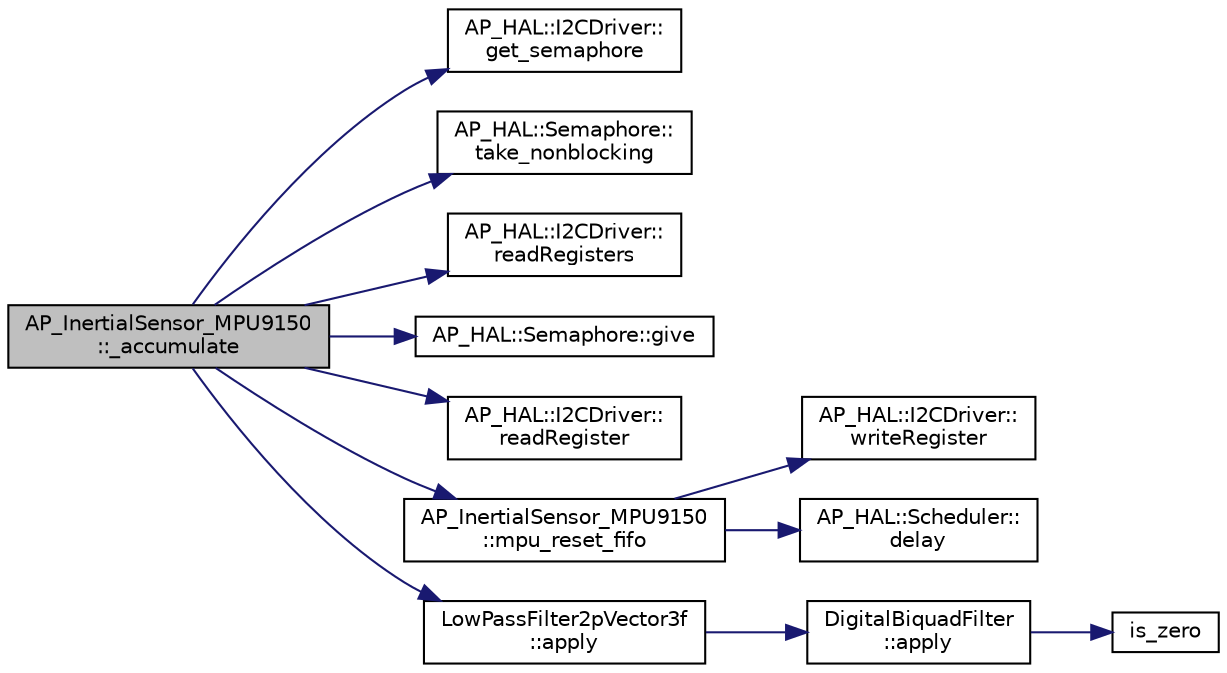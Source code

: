 digraph "AP_InertialSensor_MPU9150::_accumulate"
{
 // INTERACTIVE_SVG=YES
  edge [fontname="Helvetica",fontsize="10",labelfontname="Helvetica",labelfontsize="10"];
  node [fontname="Helvetica",fontsize="10",shape=record];
  rankdir="LR";
  Node1 [label="AP_InertialSensor_MPU9150\l::_accumulate",height=0.2,width=0.4,color="black", fillcolor="grey75", style="filled" fontcolor="black"];
  Node1 -> Node2 [color="midnightblue",fontsize="10",style="solid",fontname="Helvetica"];
  Node2 [label="AP_HAL::I2CDriver::\lget_semaphore",height=0.2,width=0.4,color="black", fillcolor="white", style="filled",URL="$classAP__HAL_1_1I2CDriver.html#a373424b46be08ef36d53844f88b5398e"];
  Node1 -> Node3 [color="midnightblue",fontsize="10",style="solid",fontname="Helvetica"];
  Node3 [label="AP_HAL::Semaphore::\ltake_nonblocking",height=0.2,width=0.4,color="black", fillcolor="white", style="filled",URL="$classAP__HAL_1_1Semaphore.html#a266e91db5eecb64d8b934d09f5e972cf"];
  Node1 -> Node4 [color="midnightblue",fontsize="10",style="solid",fontname="Helvetica"];
  Node4 [label="AP_HAL::I2CDriver::\lreadRegisters",height=0.2,width=0.4,color="black", fillcolor="white", style="filled",URL="$classAP__HAL_1_1I2CDriver.html#a5826f44fd0ab5a87db1c14f5a3d55561"];
  Node1 -> Node5 [color="midnightblue",fontsize="10",style="solid",fontname="Helvetica"];
  Node5 [label="AP_HAL::Semaphore::give",height=0.2,width=0.4,color="black", fillcolor="white", style="filled",URL="$classAP__HAL_1_1Semaphore.html#afcdbf03d5bea9d83037acc93bfaea7ce"];
  Node1 -> Node6 [color="midnightblue",fontsize="10",style="solid",fontname="Helvetica"];
  Node6 [label="AP_HAL::I2CDriver::\lreadRegister",height=0.2,width=0.4,color="black", fillcolor="white", style="filled",URL="$classAP__HAL_1_1I2CDriver.html#a87848503b8dd40b1e371161f1137757b"];
  Node1 -> Node7 [color="midnightblue",fontsize="10",style="solid",fontname="Helvetica"];
  Node7 [label="AP_InertialSensor_MPU9150\l::mpu_reset_fifo",height=0.2,width=0.4,color="black", fillcolor="white", style="filled",URL="$classAP__InertialSensor__MPU9150.html#a18a44cafa785c4cd017f08cc5a6890b6",tooltip="Reset FIFO read/write pointers. "];
  Node7 -> Node8 [color="midnightblue",fontsize="10",style="solid",fontname="Helvetica"];
  Node8 [label="AP_HAL::I2CDriver::\lwriteRegister",height=0.2,width=0.4,color="black", fillcolor="white", style="filled",URL="$classAP__HAL_1_1I2CDriver.html#a8e28e01b86bd1cb03efb7162f340444e"];
  Node7 -> Node9 [color="midnightblue",fontsize="10",style="solid",fontname="Helvetica"];
  Node9 [label="AP_HAL::Scheduler::\ldelay",height=0.2,width=0.4,color="black", fillcolor="white", style="filled",URL="$classAP__HAL_1_1Scheduler.html#ab3175e2e6223ccfe82f957e41cc12b26"];
  Node1 -> Node10 [color="midnightblue",fontsize="10",style="solid",fontname="Helvetica"];
  Node10 [label="LowPassFilter2pVector3f\l::apply",height=0.2,width=0.4,color="black", fillcolor="white", style="filled",URL="$classLowPassFilter2pVector3f.html#aacd220c14267ceb451d02cad92799f6b"];
  Node10 -> Node11 [color="midnightblue",fontsize="10",style="solid",fontname="Helvetica"];
  Node11 [label="DigitalBiquadFilter\l::apply",height=0.2,width=0.4,color="black", fillcolor="white", style="filled",URL="$classDigitalBiquadFilter.html#abcce28ce01f1fe8a084a16f163848f69"];
  Node11 -> Node12 [color="midnightblue",fontsize="10",style="solid",fontname="Helvetica"];
  Node12 [label="is_zero",height=0.2,width=0.4,color="black", fillcolor="white", style="filled",URL="$AP__Math_8h.html#a108b79eeb35c5d58f324458ec9e1e9f2"];
}
